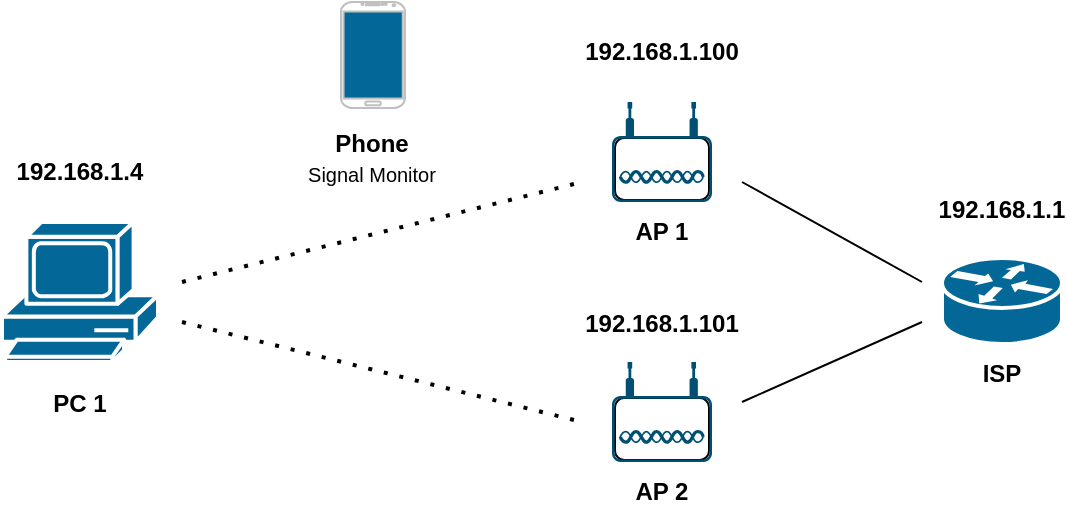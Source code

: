 <mxfile version="20.7.4" type="device"><diagram id="asZMIT4Yw1f-q1qD0_Kz" name="Page-1"><mxGraphModel dx="1290" dy="549" grid="1" gridSize="10" guides="1" tooltips="1" connect="1" arrows="1" fold="1" page="1" pageScale="1" pageWidth="1169" pageHeight="827" math="0" shadow="0"><root><mxCell id="0"/><mxCell id="1" parent="0"/><mxCell id="rcpJRDXR1hZSxD9lNcBw-1" value="" style="group" parent="1" vertex="1" connectable="0"><mxGeometry x="435" y="270" width="50" height="50" as="geometry"/></mxCell><mxCell id="rcpJRDXR1hZSxD9lNcBw-2" value="" style="rounded=1;whiteSpace=wrap;html=1;fillColor=#FFFFFF;" parent="rcpJRDXR1hZSxD9lNcBw-1" vertex="1"><mxGeometry x="1.5" y="18" width="47" height="31" as="geometry"/></mxCell><mxCell id="rcpJRDXR1hZSxD9lNcBw-3" value="" style="points=[[0.03,0.36,0],[0.18,0,0],[0.5,0.34,0],[0.82,0,0],[0.97,0.36,0],[1,0.67,0],[0.975,0.975,0],[0.5,1,0],[0.025,0.975,0],[0,0.67,0]];verticalLabelPosition=bottom;sketch=0;html=1;verticalAlign=top;aspect=fixed;align=center;pointerEvents=1;shape=mxgraph.cisco19.wireless_access_point;fillColor=#005073;strokeColor=none;" parent="rcpJRDXR1hZSxD9lNcBw-1" vertex="1"><mxGeometry width="50" height="50" as="geometry"/></mxCell><mxCell id="rcpJRDXR1hZSxD9lNcBw-4" value="&lt;b&gt;AP 2&lt;/b&gt;" style="text;html=1;strokeColor=none;fillColor=none;align=center;verticalAlign=middle;whiteSpace=wrap;rounded=0;" parent="1" vertex="1"><mxGeometry x="430" y="320" width="60" height="30" as="geometry"/></mxCell><mxCell id="rcpJRDXR1hZSxD9lNcBw-5" value="" style="group" parent="1" vertex="1" connectable="0"><mxGeometry x="435" y="140" width="55" height="69" as="geometry"/></mxCell><mxCell id="rcpJRDXR1hZSxD9lNcBw-6" value="" style="rounded=1;whiteSpace=wrap;html=1;fillColor=#FFFFFF;" parent="rcpJRDXR1hZSxD9lNcBw-5" vertex="1"><mxGeometry x="1.5" y="18" width="47" height="31" as="geometry"/></mxCell><mxCell id="rcpJRDXR1hZSxD9lNcBw-7" value="" style="points=[[0.03,0.36,0],[0.18,0,0],[0.5,0.34,0],[0.82,0,0],[0.97,0.36,0],[1,0.67,0],[0.975,0.975,0],[0.5,1,0],[0.025,0.975,0],[0,0.67,0]];verticalLabelPosition=bottom;sketch=0;html=1;verticalAlign=top;aspect=fixed;align=center;pointerEvents=1;shape=mxgraph.cisco19.wireless_access_point;fillColor=#005073;strokeColor=none;" parent="rcpJRDXR1hZSxD9lNcBw-5" vertex="1"><mxGeometry width="50" height="50" as="geometry"/></mxCell><mxCell id="rcpJRDXR1hZSxD9lNcBw-8" value="&lt;b&gt;AP 1&lt;/b&gt;" style="text;html=1;strokeColor=none;fillColor=none;align=center;verticalAlign=middle;whiteSpace=wrap;rounded=0;" parent="1" vertex="1"><mxGeometry x="430" y="190" width="60" height="30" as="geometry"/></mxCell><mxCell id="rcpJRDXR1hZSxD9lNcBw-10" value="&lt;b&gt;ISP&lt;/b&gt;" style="text;html=1;strokeColor=none;fillColor=none;align=center;verticalAlign=middle;whiteSpace=wrap;rounded=0;" parent="1" vertex="1"><mxGeometry x="600" y="261" width="60" height="30" as="geometry"/></mxCell><mxCell id="rcpJRDXR1hZSxD9lNcBw-11" value="" style="endArrow=none;html=1;rounded=0;" parent="1" edge="1"><mxGeometry width="50" height="50" relative="1" as="geometry"><mxPoint x="590" y="230" as="sourcePoint"/><mxPoint x="500" y="180" as="targetPoint"/></mxGeometry></mxCell><mxCell id="rcpJRDXR1hZSxD9lNcBw-12" value="" style="endArrow=none;html=1;rounded=0;" parent="1" edge="1"><mxGeometry width="50" height="50" relative="1" as="geometry"><mxPoint x="500" y="290" as="sourcePoint"/><mxPoint x="590" y="250" as="targetPoint"/></mxGeometry></mxCell><mxCell id="rcpJRDXR1hZSxD9lNcBw-14" value="&lt;b&gt;PC 1&lt;/b&gt;" style="text;html=1;strokeColor=none;fillColor=none;align=center;verticalAlign=middle;whiteSpace=wrap;rounded=0;" parent="1" vertex="1"><mxGeometry x="139" y="276" width="60" height="30" as="geometry"/></mxCell><mxCell id="rcpJRDXR1hZSxD9lNcBw-15" value="" style="endArrow=none;dashed=1;html=1;dashPattern=1 3;strokeWidth=2;rounded=0;" parent="1" edge="1"><mxGeometry width="50" height="50" relative="1" as="geometry"><mxPoint x="220" y="230" as="sourcePoint"/><mxPoint x="420" y="180" as="targetPoint"/></mxGeometry></mxCell><mxCell id="rcpJRDXR1hZSxD9lNcBw-16" value="" style="endArrow=none;dashed=1;html=1;dashPattern=1 3;strokeWidth=2;rounded=0;" parent="1" edge="1"><mxGeometry width="50" height="50" relative="1" as="geometry"><mxPoint x="220" y="250" as="sourcePoint"/><mxPoint x="420" y="300" as="targetPoint"/></mxGeometry></mxCell><mxCell id="rcpJRDXR1hZSxD9lNcBw-17" value="" style="group" parent="1" vertex="1" connectable="0"><mxGeometry x="299.5" y="90" width="31" height="50" as="geometry"/></mxCell><mxCell id="rcpJRDXR1hZSxD9lNcBw-18" value="" style="rounded=1;whiteSpace=wrap;html=1;fillColor=#036897;" parent="rcpJRDXR1hZSxD9lNcBw-17" vertex="1"><mxGeometry y="2" width="31.5" height="49" as="geometry"/></mxCell><mxCell id="rcpJRDXR1hZSxD9lNcBw-19" value="" style="verticalLabelPosition=bottom;verticalAlign=top;html=1;shadow=0;dashed=0;strokeWidth=1;shape=mxgraph.android.phone2;strokeColor=#c0c0c0;fillColor=#FFFFFF;" parent="rcpJRDXR1hZSxD9lNcBw-17" vertex="1"><mxGeometry width="32" height="53" as="geometry"/></mxCell><mxCell id="rcpJRDXR1hZSxD9lNcBw-20" value="&lt;b&gt;Phone&lt;/b&gt;&lt;br&gt;&lt;font size=&quot;1&quot;&gt;Signal Monitor&lt;/font&gt;" style="text;html=1;strokeColor=none;fillColor=none;align=center;verticalAlign=middle;whiteSpace=wrap;rounded=0;" parent="1" vertex="1"><mxGeometry x="280" y="153" width="70" height="30" as="geometry"/></mxCell><mxCell id="rcpJRDXR1hZSxD9lNcBw-21" value="" style="shape=mxgraph.cisco.computers_and_peripherals.pc;html=1;pointerEvents=1;dashed=0;fillColor=#036897;strokeColor=#ffffff;strokeWidth=2;verticalLabelPosition=bottom;verticalAlign=top;align=center;outlineConnect=0;" parent="1" vertex="1"><mxGeometry x="130" y="200" width="78" height="70" as="geometry"/></mxCell><mxCell id="rcpJRDXR1hZSxD9lNcBw-22" value="" style="shape=mxgraph.cisco.routers.router;html=1;pointerEvents=1;dashed=0;fillColor=#036897;strokeColor=#ffffff;strokeWidth=2;verticalLabelPosition=bottom;verticalAlign=top;align=center;outlineConnect=0;" parent="1" vertex="1"><mxGeometry x="600" y="218" width="60" height="43" as="geometry"/></mxCell><mxCell id="rcpJRDXR1hZSxD9lNcBw-25" value="&lt;b&gt;192.168.1.1&lt;/b&gt;" style="text;html=1;strokeColor=none;fillColor=none;align=center;verticalAlign=middle;whiteSpace=wrap;rounded=0;" parent="1" vertex="1"><mxGeometry x="600" y="179" width="60" height="30" as="geometry"/></mxCell><mxCell id="rcpJRDXR1hZSxD9lNcBw-26" value="&lt;b&gt;192.168.1.100&lt;/b&gt;" style="text;html=1;strokeColor=none;fillColor=none;align=center;verticalAlign=middle;whiteSpace=wrap;rounded=0;" parent="1" vertex="1"><mxGeometry x="430" y="100" width="60" height="30" as="geometry"/></mxCell><mxCell id="rcpJRDXR1hZSxD9lNcBw-27" value="&lt;b&gt;192.168.1.101&lt;/b&gt;" style="text;html=1;strokeColor=none;fillColor=none;align=center;verticalAlign=middle;whiteSpace=wrap;rounded=0;" parent="1" vertex="1"><mxGeometry x="430" y="236" width="60" height="30" as="geometry"/></mxCell><mxCell id="rcpJRDXR1hZSxD9lNcBw-28" value="&lt;b&gt;192.168.1.4&lt;/b&gt;" style="text;html=1;strokeColor=none;fillColor=none;align=center;verticalAlign=middle;whiteSpace=wrap;rounded=0;" parent="1" vertex="1"><mxGeometry x="139" y="159.5" width="60" height="30" as="geometry"/></mxCell></root></mxGraphModel></diagram></mxfile>